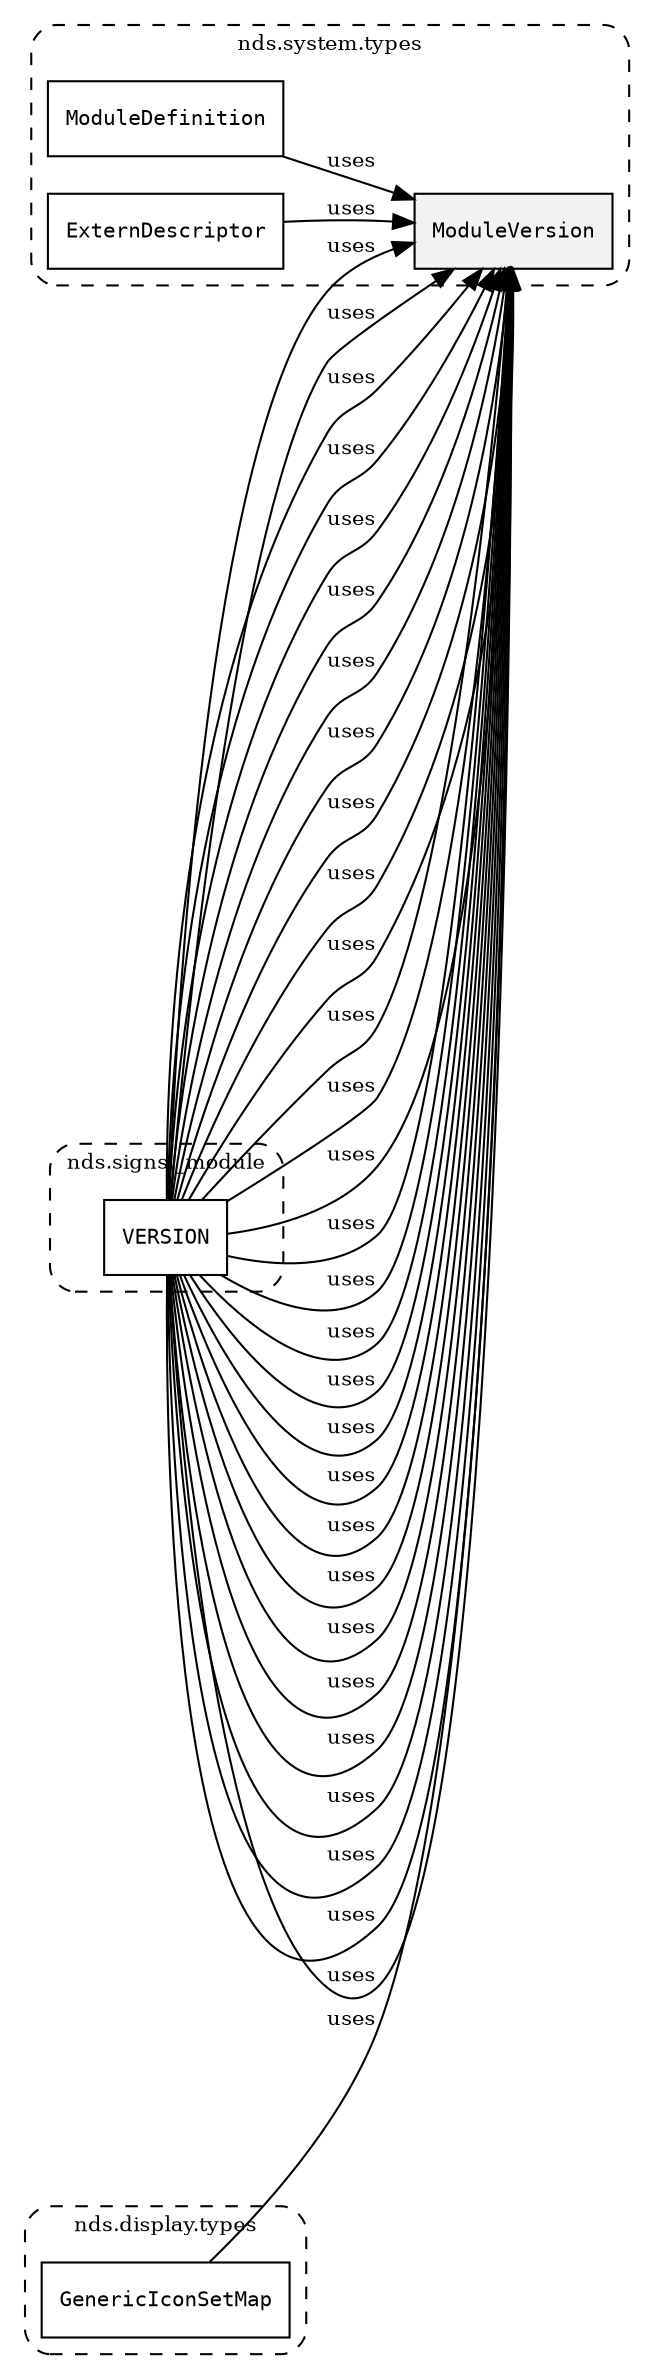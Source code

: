 /**
 * This dot file creates symbol collaboration diagram for ModuleVersion.
 */
digraph ZSERIO
{
    node [shape=box, fontsize=10];
    rankdir="LR";
    fontsize=10;
    tooltip="ModuleVersion collaboration diagram";

    subgraph "cluster_nds.system.types"
    {
        style="dashed, rounded";
        label="nds.system.types";
        tooltip="Package nds.system.types";
        href="../../../content/packages/nds.system.types.html#Package-nds-system-types";
        target="_parent";

        "ModuleVersion" [style="filled", fillcolor="#0000000D", target="_parent", label=<<font face="monospace"><table align="center" border="0" cellspacing="0" cellpadding="0"><tr><td href="../../../content/packages/nds.system.types.html#Subtype-ModuleVersion" title="Subtype defined in nds.system.types">ModuleVersion</td></tr></table></font>>];
        "ModuleDefinition" [target="_parent", label=<<font face="monospace"><table align="center" border="0" cellspacing="0" cellpadding="0"><tr><td href="../../../content/packages/nds.system.types.html#Structure-ModuleDefinition" title="Structure defined in nds.system.types">ModuleDefinition</td></tr></table></font>>];
        "ExternDescriptor" [target="_parent", label=<<font face="monospace"><table align="center" border="0" cellspacing="0" cellpadding="0"><tr><td href="../../../content/packages/nds.system.types.html#Structure-ExternDescriptor" title="Structure defined in nds.system.types">ExternDescriptor</td></tr></table></font>>];
    }

    subgraph "cluster_nds.signs._module"
    {
        style="dashed, rounded";
        label="nds.signs._module";
        tooltip="Package nds.signs._module";
        href="../../../content/packages/nds.signs._module.html#Package-nds-signs-_module";
        target="_parent";

        "VERSION" [target="_parent", label=<<font face="monospace"><table align="center" border="0" cellspacing="0" cellpadding="0"><tr><td href="../../../content/packages/nds.signs._module.html#Constant-VERSION" title="Constant defined in nds.signs._module">VERSION</td></tr></table></font>>];
    }

    subgraph "cluster_nds.core._module"
    {
        style="dashed, rounded";
        label="nds.core._module";
        tooltip="Package nds.core._module";
        href="../../../content/packages/nds.core._module.html#Package-nds-core-_module";
        target="_parent";

        "VERSION" [target="_parent", label=<<font face="monospace"><table align="center" border="0" cellspacing="0" cellpadding="0"><tr><td href="../../../content/packages/nds.core._module.html#Constant-VERSION" title="Constant defined in nds.core._module">VERSION</td></tr></table></font>>];
    }

    subgraph "cluster_nds.localization._module"
    {
        style="dashed, rounded";
        label="nds.localization._module";
        tooltip="Package nds.localization._module";
        href="../../../content/packages/nds.localization._module.html#Package-nds-localization-_module";
        target="_parent";

        "VERSION" [target="_parent", label=<<font face="monospace"><table align="center" border="0" cellspacing="0" cellpadding="0"><tr><td href="../../../content/packages/nds.localization._module.html#Constant-VERSION" title="Constant defined in nds.localization._module">VERSION</td></tr></table></font>>];
    }

    subgraph "cluster_nds.registry._module"
    {
        style="dashed, rounded";
        label="nds.registry._module";
        tooltip="Package nds.registry._module";
        href="../../../content/packages/nds.registry._module.html#Package-nds-registry-_module";
        target="_parent";

        "VERSION" [target="_parent", label=<<font face="monospace"><table align="center" border="0" cellspacing="0" cellpadding="0"><tr><td href="../../../content/packages/nds.registry._module.html#Constant-VERSION" title="Constant defined in nds.registry._module">VERSION</td></tr></table></font>>];
    }

    subgraph "cluster_nds.search._module"
    {
        style="dashed, rounded";
        label="nds.search._module";
        tooltip="Package nds.search._module";
        href="../../../content/packages/nds.search._module.html#Package-nds-search-_module";
        target="_parent";

        "VERSION" [target="_parent", label=<<font face="monospace"><table align="center" border="0" cellspacing="0" cellpadding="0"><tr><td href="../../../content/packages/nds.search._module.html#Constant-VERSION" title="Constant defined in nds.search._module">VERSION</td></tr></table></font>>];
    }

    subgraph "cluster_nds.routing._module"
    {
        style="dashed, rounded";
        label="nds.routing._module";
        tooltip="Package nds.routing._module";
        href="../../../content/packages/nds.routing._module.html#Package-nds-routing-_module";
        target="_parent";

        "VERSION" [target="_parent", label=<<font face="monospace"><table align="center" border="0" cellspacing="0" cellpadding="0"><tr><td href="../../../content/packages/nds.routing._module.html#Constant-VERSION" title="Constant defined in nds.routing._module">VERSION</td></tr></table></font>>];
    }

    subgraph "cluster_nds.traffic._module"
    {
        style="dashed, rounded";
        label="nds.traffic._module";
        tooltip="Package nds.traffic._module";
        href="../../../content/packages/nds.traffic._module.html#Package-nds-traffic-_module";
        target="_parent";

        "VERSION" [target="_parent", label=<<font face="monospace"><table align="center" border="0" cellspacing="0" cellpadding="0"><tr><td href="../../../content/packages/nds.traffic._module.html#Constant-VERSION" title="Constant defined in nds.traffic._module">VERSION</td></tr></table></font>>];
    }

    subgraph "cluster_nds.routingdata._module"
    {
        style="dashed, rounded";
        label="nds.routingdata._module";
        tooltip="Package nds.routingdata._module";
        href="../../../content/packages/nds.routingdata._module.html#Package-nds-routingdata-_module";
        target="_parent";

        "VERSION" [target="_parent", label=<<font face="monospace"><table align="center" border="0" cellspacing="0" cellpadding="0"><tr><td href="../../../content/packages/nds.routingdata._module.html#Constant-VERSION" title="Constant defined in nds.routingdata._module">VERSION</td></tr></table></font>>];
    }

    subgraph "cluster_nds.adas._module"
    {
        style="dashed, rounded";
        label="nds.adas._module";
        tooltip="Package nds.adas._module";
        href="../../../content/packages/nds.adas._module.html#Package-nds-adas-_module";
        target="_parent";

        "VERSION" [target="_parent", label=<<font face="monospace"><table align="center" border="0" cellspacing="0" cellpadding="0"><tr><td href="../../../content/packages/nds.adas._module.html#Constant-VERSION" title="Constant defined in nds.adas._module">VERSION</td></tr></table></font>>];
    }

    subgraph "cluster_nds.vehicle.reference._module"
    {
        style="dashed, rounded";
        label="nds.vehicle.reference._module";
        tooltip="Package nds.vehicle.reference._module";
        href="../../../content/packages/nds.vehicle.reference._module.html#Package-nds-vehicle-reference-_module";
        target="_parent";

        "VERSION" [target="_parent", label=<<font face="monospace"><table align="center" border="0" cellspacing="0" cellpadding="0"><tr><td href="../../../content/packages/nds.vehicle.reference._module.html#Constant-VERSION" title="Constant defined in nds.vehicle.reference._module">VERSION</td></tr></table></font>>];
    }

    subgraph "cluster_nds.vehicle._module"
    {
        style="dashed, rounded";
        label="nds.vehicle._module";
        tooltip="Package nds.vehicle._module";
        href="../../../content/packages/nds.vehicle._module.html#Package-nds-vehicle-_module";
        target="_parent";

        "VERSION" [target="_parent", label=<<font face="monospace"><table align="center" border="0" cellspacing="0" cellpadding="0"><tr><td href="../../../content/packages/nds.vehicle._module.html#Constant-VERSION" title="Constant defined in nds.vehicle._module">VERSION</td></tr></table></font>>];
    }

    subgraph "cluster_nds.instructions._module"
    {
        style="dashed, rounded";
        label="nds.instructions._module";
        tooltip="Package nds.instructions._module";
        href="../../../content/packages/nds.instructions._module.html#Package-nds-instructions-_module";
        target="_parent";

        "VERSION" [target="_parent", label=<<font face="monospace"><table align="center" border="0" cellspacing="0" cellpadding="0"><tr><td href="../../../content/packages/nds.instructions._module.html#Constant-VERSION" title="Constant defined in nds.instructions._module">VERSION</td></tr></table></font>>];
    }

    subgraph "cluster_nds.poi.reference._module"
    {
        style="dashed, rounded";
        label="nds.poi.reference._module";
        tooltip="Package nds.poi.reference._module";
        href="../../../content/packages/nds.poi.reference._module.html#Package-nds-poi-reference-_module";
        target="_parent";

        "VERSION" [target="_parent", label=<<font face="monospace"><table align="center" border="0" cellspacing="0" cellpadding="0"><tr><td href="../../../content/packages/nds.poi.reference._module.html#Constant-VERSION" title="Constant defined in nds.poi.reference._module">VERSION</td></tr></table></font>>];
    }

    subgraph "cluster_nds.poi._module"
    {
        style="dashed, rounded";
        label="nds.poi._module";
        tooltip="Package nds.poi._module";
        href="../../../content/packages/nds.poi._module.html#Package-nds-poi-_module";
        target="_parent";

        "VERSION" [target="_parent", label=<<font face="monospace"><table align="center" border="0" cellspacing="0" cellpadding="0"><tr><td href="../../../content/packages/nds.poi._module.html#Constant-VERSION" title="Constant defined in nds.poi._module">VERSION</td></tr></table></font>>];
    }

    subgraph "cluster_nds.smart._module"
    {
        style="dashed, rounded";
        label="nds.smart._module";
        tooltip="Package nds.smart._module";
        href="../../../content/packages/nds.smart._module.html#Package-nds-smart-_module";
        target="_parent";

        "VERSION" [target="_parent", label=<<font face="monospace"><table align="center" border="0" cellspacing="0" cellpadding="0"><tr><td href="../../../content/packages/nds.smart._module.html#Constant-VERSION" title="Constant defined in nds.smart._module">VERSION</td></tr></table></font>>];
    }

    subgraph "cluster_nds.road.reference._module"
    {
        style="dashed, rounded";
        label="nds.road.reference._module";
        tooltip="Package nds.road.reference._module";
        href="../../../content/packages/nds.road.reference._module.html#Package-nds-road-reference-_module";
        target="_parent";

        "VERSION" [target="_parent", label=<<font face="monospace"><table align="center" border="0" cellspacing="0" cellpadding="0"><tr><td href="../../../content/packages/nds.road.reference._module.html#Constant-VERSION" title="Constant defined in nds.road.reference._module">VERSION</td></tr></table></font>>];
    }

    subgraph "cluster_nds.road._module"
    {
        style="dashed, rounded";
        label="nds.road._module";
        tooltip="Package nds.road._module";
        href="../../../content/packages/nds.road._module.html#Package-nds-road-_module";
        target="_parent";

        "VERSION" [target="_parent", label=<<font face="monospace"><table align="center" border="0" cellspacing="0" cellpadding="0"><tr><td href="../../../content/packages/nds.road._module.html#Constant-VERSION" title="Constant defined in nds.road._module">VERSION</td></tr></table></font>>];
    }

    subgraph "cluster_nds.venue.reference._module"
    {
        style="dashed, rounded";
        label="nds.venue.reference._module";
        tooltip="Package nds.venue.reference._module";
        href="../../../content/packages/nds.venue.reference._module.html#Package-nds-venue-reference-_module";
        target="_parent";

        "VERSION" [target="_parent", label=<<font face="monospace"><table align="center" border="0" cellspacing="0" cellpadding="0"><tr><td href="../../../content/packages/nds.venue.reference._module.html#Constant-VERSION" title="Constant defined in nds.venue.reference._module">VERSION</td></tr></table></font>>];
    }

    subgraph "cluster_nds.venue._module"
    {
        style="dashed, rounded";
        label="nds.venue._module";
        tooltip="Package nds.venue._module";
        href="../../../content/packages/nds.venue._module.html#Package-nds-venue-_module";
        target="_parent";

        "VERSION" [target="_parent", label=<<font face="monospace"><table align="center" border="0" cellspacing="0" cellpadding="0"><tr><td href="../../../content/packages/nds.venue._module.html#Constant-VERSION" title="Constant defined in nds.venue._module">VERSION</td></tr></table></font>>];
    }

    subgraph "cluster_nds.venue.details._module"
    {
        style="dashed, rounded";
        label="nds.venue.details._module";
        tooltip="Package nds.venue.details._module";
        href="../../../content/packages/nds.venue.details._module.html#Package-nds-venue-details-_module";
        target="_parent";

        "VERSION" [target="_parent", label=<<font face="monospace"><table align="center" border="0" cellspacing="0" cellpadding="0"><tr><td href="../../../content/packages/nds.venue.details._module.html#Constant-VERSION" title="Constant defined in nds.venue.details._module">VERSION</td></tr></table></font>>];
    }

    subgraph "cluster_nds.display.reference._module"
    {
        style="dashed, rounded";
        label="nds.display.reference._module";
        tooltip="Package nds.display.reference._module";
        href="../../../content/packages/nds.display.reference._module.html#Package-nds-display-reference-_module";
        target="_parent";

        "VERSION" [target="_parent", label=<<font face="monospace"><table align="center" border="0" cellspacing="0" cellpadding="0"><tr><td href="../../../content/packages/nds.display.reference._module.html#Constant-VERSION" title="Constant defined in nds.display.reference._module">VERSION</td></tr></table></font>>];
    }

    subgraph "cluster_nds.display._module"
    {
        style="dashed, rounded";
        label="nds.display._module";
        tooltip="Package nds.display._module";
        href="../../../content/packages/nds.display._module.html#Package-nds-display-_module";
        target="_parent";

        "VERSION" [target="_parent", label=<<font face="monospace"><table align="center" border="0" cellspacing="0" cellpadding="0"><tr><td href="../../../content/packages/nds.display._module.html#Constant-VERSION" title="Constant defined in nds.display._module">VERSION</td></tr></table></font>>];
    }

    subgraph "cluster_nds.display.types"
    {
        style="dashed, rounded";
        label="nds.display.types";
        tooltip="Package nds.display.types";
        href="../../../content/packages/nds.display.types.html#Package-nds-display-types";
        target="_parent";

        "GenericIconSetMap" [target="_parent", label=<<font face="monospace"><table align="center" border="0" cellspacing="0" cellpadding="0"><tr><td href="../../../content/packages/nds.display.types.html#Structure-GenericIconSetMap" title="Structure defined in nds.display.types">GenericIconSetMap</td></tr></table></font>>];
    }

    subgraph "cluster_nds.display.details._module"
    {
        style="dashed, rounded";
        label="nds.display.details._module";
        tooltip="Package nds.display.details._module";
        href="../../../content/packages/nds.display.details._module.html#Package-nds-display-details-_module";
        target="_parent";

        "VERSION" [target="_parent", label=<<font face="monospace"><table align="center" border="0" cellspacing="0" cellpadding="0"><tr><td href="../../../content/packages/nds.display.details._module.html#Constant-VERSION" title="Constant defined in nds.display.details._module">VERSION</td></tr></table></font>>];
    }

    subgraph "cluster_nds.name._module"
    {
        style="dashed, rounded";
        label="nds.name._module";
        tooltip="Package nds.name._module";
        href="../../../content/packages/nds.name._module.html#Package-nds-name-_module";
        target="_parent";

        "VERSION" [target="_parent", label=<<font face="monospace"><table align="center" border="0" cellspacing="0" cellpadding="0"><tr><td href="../../../content/packages/nds.name._module.html#Constant-VERSION" title="Constant defined in nds.name._module">VERSION</td></tr></table></font>>];
    }

    subgraph "cluster_nds.rules._module"
    {
        style="dashed, rounded";
        label="nds.rules._module";
        tooltip="Package nds.rules._module";
        href="../../../content/packages/nds.rules._module.html#Package-nds-rules-_module";
        target="_parent";

        "VERSION" [target="_parent", label=<<font face="monospace"><table align="center" border="0" cellspacing="0" cellpadding="0"><tr><td href="../../../content/packages/nds.rules._module.html#Constant-VERSION" title="Constant defined in nds.rules._module">VERSION</td></tr></table></font>>];
    }

    subgraph "cluster_nds.system._module"
    {
        style="dashed, rounded";
        label="nds.system._module";
        tooltip="Package nds.system._module";
        href="../../../content/packages/nds.system._module.html#Package-nds-system-_module";
        target="_parent";

        "VERSION" [target="_parent", label=<<font face="monospace"><table align="center" border="0" cellspacing="0" cellpadding="0"><tr><td href="../../../content/packages/nds.system._module.html#Constant-VERSION" title="Constant defined in nds.system._module">VERSION</td></tr></table></font>>];
    }

    subgraph "cluster_nds.characteristics._module"
    {
        style="dashed, rounded";
        label="nds.characteristics._module";
        tooltip="Package nds.characteristics._module";
        href="../../../content/packages/nds.characteristics._module.html#Package-nds-characteristics-_module";
        target="_parent";

        "VERSION" [target="_parent", label=<<font face="monospace"><table align="center" border="0" cellspacing="0" cellpadding="0"><tr><td href="../../../content/packages/nds.characteristics._module.html#Constant-VERSION" title="Constant defined in nds.characteristics._module">VERSION</td></tr></table></font>>];
    }

    subgraph "cluster_nds.lane.reference._module"
    {
        style="dashed, rounded";
        label="nds.lane.reference._module";
        tooltip="Package nds.lane.reference._module";
        href="../../../content/packages/nds.lane.reference._module.html#Package-nds-lane-reference-_module";
        target="_parent";

        "VERSION" [target="_parent", label=<<font face="monospace"><table align="center" border="0" cellspacing="0" cellpadding="0"><tr><td href="../../../content/packages/nds.lane.reference._module.html#Constant-VERSION" title="Constant defined in nds.lane.reference._module">VERSION</td></tr></table></font>>];
    }

    subgraph "cluster_nds.lane._module"
    {
        style="dashed, rounded";
        label="nds.lane._module";
        tooltip="Package nds.lane._module";
        href="../../../content/packages/nds.lane._module.html#Package-nds-lane-_module";
        target="_parent";

        "VERSION" [target="_parent", label=<<font face="monospace"><table align="center" border="0" cellspacing="0" cellpadding="0"><tr><td href="../../../content/packages/nds.lane._module.html#Constant-VERSION" title="Constant defined in nds.lane._module">VERSION</td></tr></table></font>>];
    }

    "VERSION" -> "ModuleVersion" [label="uses", fontsize=10];
    "ModuleDefinition" -> "ModuleVersion" [label="uses", fontsize=10];
    "ExternDescriptor" -> "ModuleVersion" [label="uses", fontsize=10];
    "VERSION" -> "ModuleVersion" [label="uses", fontsize=10];
    "VERSION" -> "ModuleVersion" [label="uses", fontsize=10];
    "VERSION" -> "ModuleVersion" [label="uses", fontsize=10];
    "VERSION" -> "ModuleVersion" [label="uses", fontsize=10];
    "VERSION" -> "ModuleVersion" [label="uses", fontsize=10];
    "VERSION" -> "ModuleVersion" [label="uses", fontsize=10];
    "VERSION" -> "ModuleVersion" [label="uses", fontsize=10];
    "VERSION" -> "ModuleVersion" [label="uses", fontsize=10];
    "VERSION" -> "ModuleVersion" [label="uses", fontsize=10];
    "VERSION" -> "ModuleVersion" [label="uses", fontsize=10];
    "VERSION" -> "ModuleVersion" [label="uses", fontsize=10];
    "VERSION" -> "ModuleVersion" [label="uses", fontsize=10];
    "VERSION" -> "ModuleVersion" [label="uses", fontsize=10];
    "VERSION" -> "ModuleVersion" [label="uses", fontsize=10];
    "VERSION" -> "ModuleVersion" [label="uses", fontsize=10];
    "VERSION" -> "ModuleVersion" [label="uses", fontsize=10];
    "VERSION" -> "ModuleVersion" [label="uses", fontsize=10];
    "VERSION" -> "ModuleVersion" [label="uses", fontsize=10];
    "VERSION" -> "ModuleVersion" [label="uses", fontsize=10];
    "VERSION" -> "ModuleVersion" [label="uses", fontsize=10];
    "VERSION" -> "ModuleVersion" [label="uses", fontsize=10];
    "GenericIconSetMap" -> "ModuleVersion" [label="uses", fontsize=10];
    "VERSION" -> "ModuleVersion" [label="uses", fontsize=10];
    "VERSION" -> "ModuleVersion" [label="uses", fontsize=10];
    "VERSION" -> "ModuleVersion" [label="uses", fontsize=10];
    "VERSION" -> "ModuleVersion" [label="uses", fontsize=10];
    "VERSION" -> "ModuleVersion" [label="uses", fontsize=10];
    "VERSION" -> "ModuleVersion" [label="uses", fontsize=10];
    "VERSION" -> "ModuleVersion" [label="uses", fontsize=10];
}
